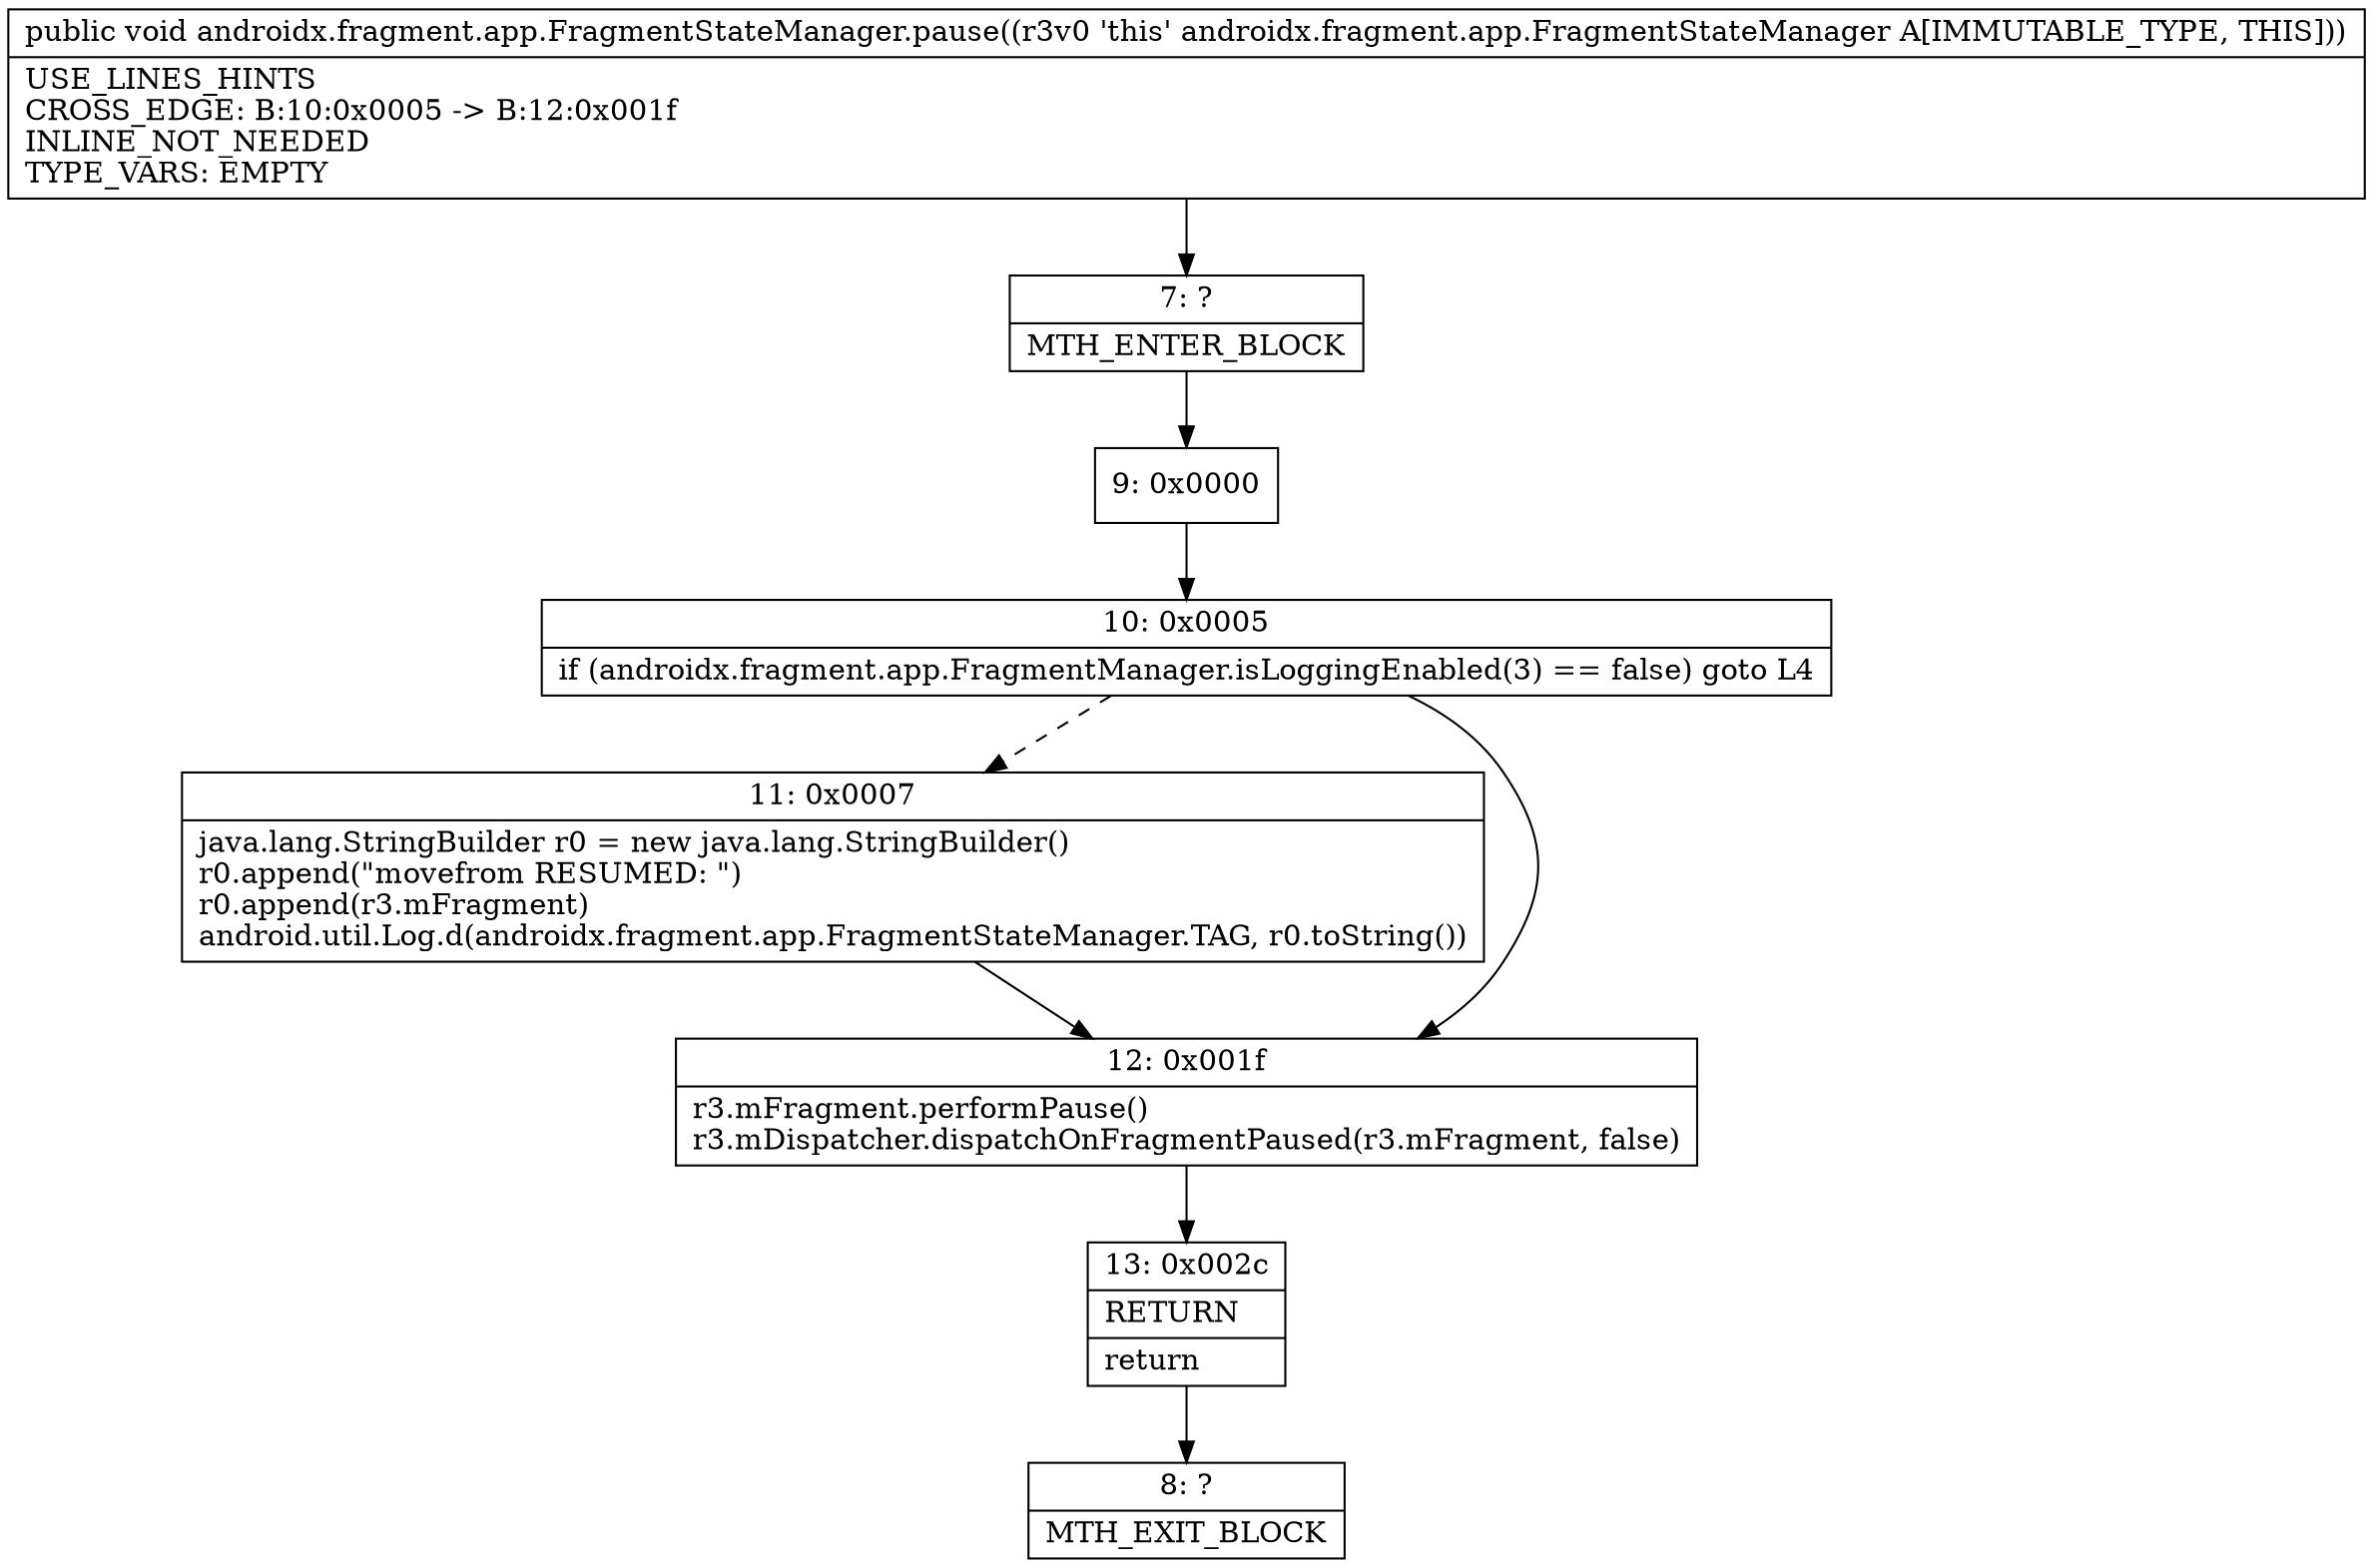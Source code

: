 digraph "CFG forandroidx.fragment.app.FragmentStateManager.pause()V" {
Node_7 [shape=record,label="{7\:\ ?|MTH_ENTER_BLOCK\l}"];
Node_9 [shape=record,label="{9\:\ 0x0000}"];
Node_10 [shape=record,label="{10\:\ 0x0005|if (androidx.fragment.app.FragmentManager.isLoggingEnabled(3) == false) goto L4\l}"];
Node_11 [shape=record,label="{11\:\ 0x0007|java.lang.StringBuilder r0 = new java.lang.StringBuilder()\lr0.append(\"movefrom RESUMED: \")\lr0.append(r3.mFragment)\landroid.util.Log.d(androidx.fragment.app.FragmentStateManager.TAG, r0.toString())\l}"];
Node_12 [shape=record,label="{12\:\ 0x001f|r3.mFragment.performPause()\lr3.mDispatcher.dispatchOnFragmentPaused(r3.mFragment, false)\l}"];
Node_13 [shape=record,label="{13\:\ 0x002c|RETURN\l|return\l}"];
Node_8 [shape=record,label="{8\:\ ?|MTH_EXIT_BLOCK\l}"];
MethodNode[shape=record,label="{public void androidx.fragment.app.FragmentStateManager.pause((r3v0 'this' androidx.fragment.app.FragmentStateManager A[IMMUTABLE_TYPE, THIS]))  | USE_LINES_HINTS\lCROSS_EDGE: B:10:0x0005 \-\> B:12:0x001f\lINLINE_NOT_NEEDED\lTYPE_VARS: EMPTY\l}"];
MethodNode -> Node_7;Node_7 -> Node_9;
Node_9 -> Node_10;
Node_10 -> Node_11[style=dashed];
Node_10 -> Node_12;
Node_11 -> Node_12;
Node_12 -> Node_13;
Node_13 -> Node_8;
}

